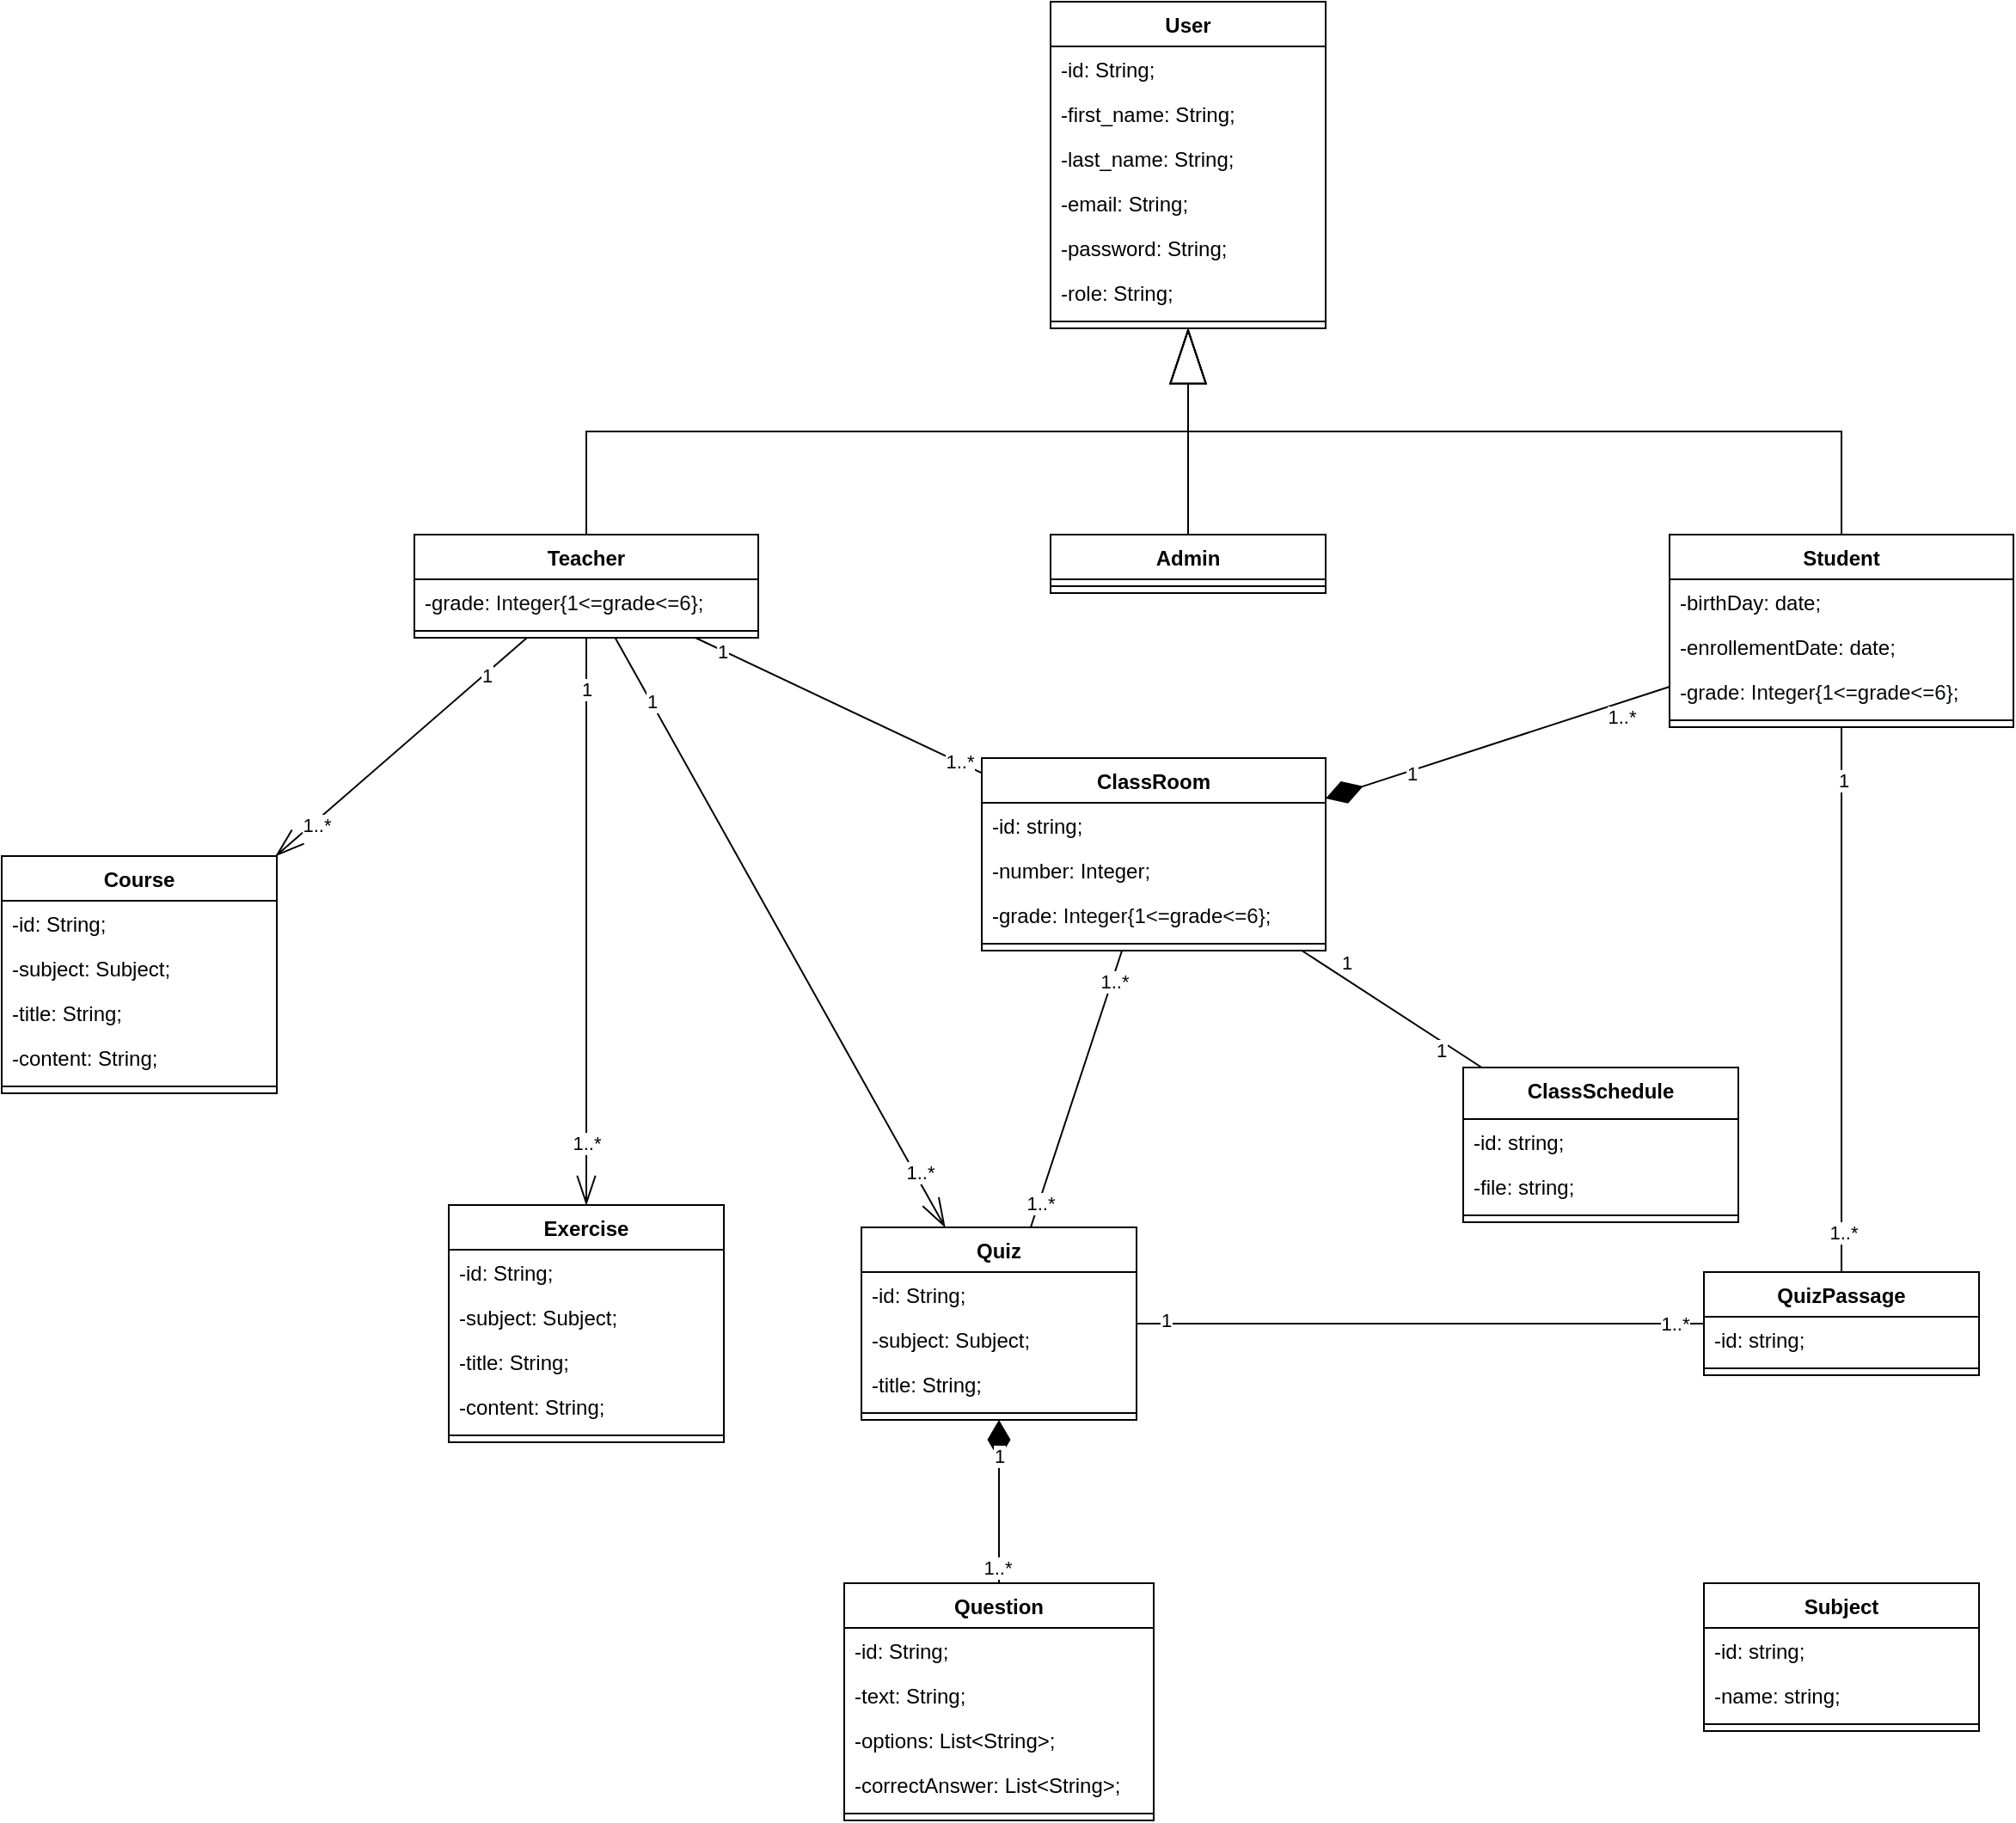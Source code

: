 <mxfile version="26.2.2">
  <diagram id="ZNLMa6NuQS9rF1U6yLBb" name="Class">
    <mxGraphModel dx="1871" dy="626" grid="1" gridSize="10" guides="1" tooltips="1" connect="1" arrows="1" fold="1" page="1" pageScale="1" pageWidth="827" pageHeight="1169" background="none" math="0" shadow="0">
      <root>
        <mxCell id="0" />
        <mxCell id="1" parent="0" />
        <mxCell id="Dh1BNLaKfbrA8YzyNQ19-1" value="User" style="swimlane;fontStyle=1;align=center;verticalAlign=top;childLayout=stackLayout;horizontal=1;startSize=26;horizontalStack=0;resizeParent=1;resizeParentMax=0;resizeLast=0;collapsible=1;marginBottom=0;whiteSpace=wrap;html=1;" parent="1" vertex="1">
          <mxGeometry y="40" width="160" height="190" as="geometry">
            <mxRectangle x="-90" y="130" width="70" height="30" as="alternateBounds" />
          </mxGeometry>
        </mxCell>
        <mxCell id="Dh1BNLaKfbrA8YzyNQ19-2" value="-id: String;" style="text;strokeColor=none;fillColor=none;align=left;verticalAlign=top;spacingLeft=4;spacingRight=4;overflow=hidden;rotatable=0;points=[[0,0.5],[1,0.5]];portConstraint=eastwest;whiteSpace=wrap;html=1;" parent="Dh1BNLaKfbrA8YzyNQ19-1" vertex="1">
          <mxGeometry y="26" width="160" height="26" as="geometry" />
        </mxCell>
        <mxCell id="Dh1BNLaKfbrA8YzyNQ19-5" value="-first_name: String;" style="text;strokeColor=none;fillColor=none;align=left;verticalAlign=top;spacingLeft=4;spacingRight=4;overflow=hidden;rotatable=0;points=[[0,0.5],[1,0.5]];portConstraint=eastwest;whiteSpace=wrap;html=1;" parent="Dh1BNLaKfbrA8YzyNQ19-1" vertex="1">
          <mxGeometry y="52" width="160" height="26" as="geometry" />
        </mxCell>
        <mxCell id="kmU5V4LMo54PiDcDn1i4-1" value="-last_name: String;" style="text;strokeColor=none;fillColor=none;align=left;verticalAlign=top;spacingLeft=4;spacingRight=4;overflow=hidden;rotatable=0;points=[[0,0.5],[1,0.5]];portConstraint=eastwest;whiteSpace=wrap;html=1;" parent="Dh1BNLaKfbrA8YzyNQ19-1" vertex="1">
          <mxGeometry y="78" width="160" height="26" as="geometry" />
        </mxCell>
        <mxCell id="kmU5V4LMo54PiDcDn1i4-2" value="-email: String;" style="text;strokeColor=none;fillColor=none;align=left;verticalAlign=top;spacingLeft=4;spacingRight=4;overflow=hidden;rotatable=0;points=[[0,0.5],[1,0.5]];portConstraint=eastwest;whiteSpace=wrap;html=1;" parent="Dh1BNLaKfbrA8YzyNQ19-1" vertex="1">
          <mxGeometry y="104" width="160" height="26" as="geometry" />
        </mxCell>
        <mxCell id="Dh1BNLaKfbrA8YzyNQ19-6" value="-password: String;" style="text;strokeColor=none;fillColor=none;align=left;verticalAlign=top;spacingLeft=4;spacingRight=4;overflow=hidden;rotatable=0;points=[[0,0.5],[1,0.5]];portConstraint=eastwest;whiteSpace=wrap;html=1;" parent="Dh1BNLaKfbrA8YzyNQ19-1" vertex="1">
          <mxGeometry y="130" width="160" height="26" as="geometry" />
        </mxCell>
        <mxCell id="Dh1BNLaKfbrA8YzyNQ19-7" value="-role: String;" style="text;strokeColor=none;fillColor=none;align=left;verticalAlign=top;spacingLeft=4;spacingRight=4;overflow=hidden;rotatable=0;points=[[0,0.5],[1,0.5]];portConstraint=eastwest;whiteSpace=wrap;html=1;" parent="Dh1BNLaKfbrA8YzyNQ19-1" vertex="1">
          <mxGeometry y="156" width="160" height="26" as="geometry" />
        </mxCell>
        <mxCell id="Dh1BNLaKfbrA8YzyNQ19-3" value="" style="line;strokeWidth=1;fillColor=none;align=left;verticalAlign=middle;spacingTop=-1;spacingLeft=3;spacingRight=3;rotatable=0;labelPosition=right;points=[];portConstraint=eastwest;strokeColor=inherit;" parent="Dh1BNLaKfbrA8YzyNQ19-1" vertex="1">
          <mxGeometry y="182" width="160" height="8" as="geometry" />
        </mxCell>
        <mxCell id="539YKd0gazJRQFYirJk1-3" style="rounded=0;orthogonalLoop=1;jettySize=auto;html=1;endArrow=none;endFill=0;" parent="1" source="vN_Mr8777Evo0_8Av_sA-1" target="vN_Mr8777Evo0_8Av_sA-65" edge="1">
          <mxGeometry relative="1" as="geometry" />
        </mxCell>
        <mxCell id="539YKd0gazJRQFYirJk1-4" value="1" style="edgeLabel;html=1;align=center;verticalAlign=middle;resizable=0;points=[];" parent="539YKd0gazJRQFYirJk1-3" vertex="1" connectable="0">
          <mxGeometry x="-0.815" y="-1" relative="1" as="geometry">
            <mxPoint as="offset" />
          </mxGeometry>
        </mxCell>
        <mxCell id="539YKd0gazJRQFYirJk1-5" value="1..*" style="edgeLabel;html=1;align=center;verticalAlign=middle;resizable=0;points=[];" parent="539YKd0gazJRQFYirJk1-3" vertex="1" connectable="0">
          <mxGeometry x="0.833" y="1" relative="1" as="geometry">
            <mxPoint as="offset" />
          </mxGeometry>
        </mxCell>
        <mxCell id="539YKd0gazJRQFYirJk1-7" style="rounded=0;orthogonalLoop=1;jettySize=auto;html=1;endArrow=openThin;endFill=0;endSize=15;" parent="1" source="vN_Mr8777Evo0_8Av_sA-1" target="vN_Mr8777Evo0_8Av_sA-33" edge="1">
          <mxGeometry relative="1" as="geometry" />
        </mxCell>
        <mxCell id="539YKd0gazJRQFYirJk1-14" value="1" style="edgeLabel;html=1;align=center;verticalAlign=middle;resizable=0;points=[];" parent="539YKd0gazJRQFYirJk1-7" vertex="1" connectable="0">
          <mxGeometry x="-0.79" y="1" relative="1" as="geometry">
            <mxPoint y="1" as="offset" />
          </mxGeometry>
        </mxCell>
        <mxCell id="539YKd0gazJRQFYirJk1-15" value="1..*" style="edgeLabel;html=1;align=center;verticalAlign=middle;resizable=0;points=[];" parent="539YKd0gazJRQFYirJk1-7" vertex="1" connectable="0">
          <mxGeometry x="0.821" y="3" relative="1" as="geometry">
            <mxPoint as="offset" />
          </mxGeometry>
        </mxCell>
        <mxCell id="VdvBMVLVdSBaLMed2xh4-1" style="rounded=0;orthogonalLoop=1;jettySize=auto;html=1;endArrow=openThin;endFill=0;endSize=15;" parent="1" source="vN_Mr8777Evo0_8Av_sA-1" target="vN_Mr8777Evo0_8Av_sA-27" edge="1">
          <mxGeometry relative="1" as="geometry" />
        </mxCell>
        <mxCell id="VdvBMVLVdSBaLMed2xh4-12" value="1" style="edgeLabel;html=1;align=center;verticalAlign=middle;resizable=0;points=[];" parent="VdvBMVLVdSBaLMed2xh4-1" vertex="1" connectable="0">
          <mxGeometry x="-0.819" relative="1" as="geometry">
            <mxPoint as="offset" />
          </mxGeometry>
        </mxCell>
        <mxCell id="VdvBMVLVdSBaLMed2xh4-13" value="1..*" style="edgeLabel;html=1;align=center;verticalAlign=middle;resizable=0;points=[];" parent="VdvBMVLVdSBaLMed2xh4-1" vertex="1" connectable="0">
          <mxGeometry x="0.778" relative="1" as="geometry">
            <mxPoint as="offset" />
          </mxGeometry>
        </mxCell>
        <mxCell id="VdvBMVLVdSBaLMed2xh4-2" style="rounded=0;orthogonalLoop=1;jettySize=auto;html=1;endArrow=openThin;endFill=0;startArrow=none;startFill=0;endSize=15;" parent="1" source="vN_Mr8777Evo0_8Av_sA-1" target="vN_Mr8777Evo0_8Av_sA-21" edge="1">
          <mxGeometry relative="1" as="geometry" />
        </mxCell>
        <mxCell id="VdvBMVLVdSBaLMed2xh4-10" value="1" style="edgeLabel;html=1;align=center;verticalAlign=middle;resizable=0;points=[];" parent="VdvBMVLVdSBaLMed2xh4-2" vertex="1" connectable="0">
          <mxGeometry x="-0.669" y="1" relative="1" as="geometry">
            <mxPoint as="offset" />
          </mxGeometry>
        </mxCell>
        <mxCell id="VdvBMVLVdSBaLMed2xh4-11" value="1..*" style="edgeLabel;html=1;align=center;verticalAlign=middle;resizable=0;points=[];" parent="VdvBMVLVdSBaLMed2xh4-2" vertex="1" connectable="0">
          <mxGeometry x="0.694" y="1" relative="1" as="geometry">
            <mxPoint as="offset" />
          </mxGeometry>
        </mxCell>
        <mxCell id="VdvBMVLVdSBaLMed2xh4-7" style="rounded=0;orthogonalLoop=1;jettySize=auto;html=1;edgeStyle=elbowEdgeStyle;elbow=vertical;endArrow=blockThin;endFill=0;endSize=30;" parent="1" source="vN_Mr8777Evo0_8Av_sA-1" target="Dh1BNLaKfbrA8YzyNQ19-1" edge="1">
          <mxGeometry relative="1" as="geometry" />
        </mxCell>
        <mxCell id="vN_Mr8777Evo0_8Av_sA-1" value="Teacher" style="swimlane;fontStyle=1;align=center;verticalAlign=top;childLayout=stackLayout;horizontal=1;startSize=26;horizontalStack=0;resizeParent=1;resizeParentMax=0;resizeLast=0;collapsible=1;marginBottom=0;whiteSpace=wrap;html=1;" parent="1" vertex="1">
          <mxGeometry x="-370" y="350" width="200" height="60" as="geometry">
            <mxRectangle x="-320" y="560" width="80" height="30" as="alternateBounds" />
          </mxGeometry>
        </mxCell>
        <mxCell id="vN_Mr8777Evo0_8Av_sA-2" value="&lt;font face=&quot;Helvetica&quot;&gt;-grade:&amp;nbsp;&lt;span style=&quot;color: rgb(12, 13, 14);&quot;&gt;Integer{1&amp;lt;=&lt;/span&gt;&lt;/font&gt;grade&lt;font face=&quot;Helvetica&quot;&gt;&lt;span style=&quot;color: rgb(12, 13, 14);&quot;&gt;&amp;lt;=6}&lt;/span&gt;;&lt;/font&gt;" style="text;strokeColor=none;fillColor=none;align=left;verticalAlign=top;spacingLeft=4;spacingRight=4;overflow=hidden;rotatable=0;points=[[0,0.5],[1,0.5]];portConstraint=eastwest;whiteSpace=wrap;html=1;" parent="vN_Mr8777Evo0_8Av_sA-1" vertex="1">
          <mxGeometry y="26" width="200" height="26" as="geometry" />
        </mxCell>
        <mxCell id="vN_Mr8777Evo0_8Av_sA-3" value="" style="line;strokeWidth=1;fillColor=none;align=left;verticalAlign=middle;spacingTop=-1;spacingLeft=3;spacingRight=3;rotatable=0;labelPosition=right;points=[];portConstraint=eastwest;strokeColor=inherit;" parent="vN_Mr8777Evo0_8Av_sA-1" vertex="1">
          <mxGeometry y="52" width="200" height="8" as="geometry" />
        </mxCell>
        <mxCell id="tNp2N3DPysvYmru-6BIt-1" style="rounded=0;orthogonalLoop=1;jettySize=auto;html=1;endArrow=diamondThin;endFill=1;endSize=20;" parent="1" source="vN_Mr8777Evo0_8Av_sA-9" target="vN_Mr8777Evo0_8Av_sA-65" edge="1">
          <mxGeometry relative="1" as="geometry" />
        </mxCell>
        <mxCell id="tNp2N3DPysvYmru-6BIt-2" value="1..*" style="edgeLabel;html=1;align=center;verticalAlign=middle;resizable=0;points=[];" parent="tNp2N3DPysvYmru-6BIt-1" vertex="1" connectable="0">
          <mxGeometry x="-0.625" y="1" relative="1" as="geometry">
            <mxPoint x="9" y="4" as="offset" />
          </mxGeometry>
        </mxCell>
        <mxCell id="tNp2N3DPysvYmru-6BIt-3" value="1" style="edgeLabel;html=1;align=center;verticalAlign=middle;resizable=0;points=[];" parent="tNp2N3DPysvYmru-6BIt-1" vertex="1" connectable="0">
          <mxGeometry x="0.5" relative="1" as="geometry">
            <mxPoint y="2" as="offset" />
          </mxGeometry>
        </mxCell>
        <mxCell id="539YKd0gazJRQFYirJk1-19" style="rounded=0;orthogonalLoop=1;jettySize=auto;html=1;endArrow=none;endFill=0;" parent="1" source="vN_Mr8777Evo0_8Av_sA-9" target="539YKd0gazJRQFYirJk1-8" edge="1">
          <mxGeometry relative="1" as="geometry" />
        </mxCell>
        <mxCell id="VdvBMVLVdSBaLMed2xh4-14" value="1" style="edgeLabel;html=1;align=center;verticalAlign=middle;resizable=0;points=[];" parent="539YKd0gazJRQFYirJk1-19" vertex="1" connectable="0">
          <mxGeometry x="-0.805" y="1" relative="1" as="geometry">
            <mxPoint as="offset" />
          </mxGeometry>
        </mxCell>
        <mxCell id="VdvBMVLVdSBaLMed2xh4-15" value="1..*" style="edgeLabel;html=1;align=center;verticalAlign=middle;resizable=0;points=[];" parent="539YKd0gazJRQFYirJk1-19" vertex="1" connectable="0">
          <mxGeometry x="0.852" y="1" relative="1" as="geometry">
            <mxPoint as="offset" />
          </mxGeometry>
        </mxCell>
        <mxCell id="VdvBMVLVdSBaLMed2xh4-9" style="rounded=0;orthogonalLoop=1;jettySize=auto;html=1;edgeStyle=elbowEdgeStyle;elbow=vertical;endArrow=blockThin;endFill=0;endSize=30;" parent="1" source="vN_Mr8777Evo0_8Av_sA-9" target="Dh1BNLaKfbrA8YzyNQ19-1" edge="1">
          <mxGeometry relative="1" as="geometry" />
        </mxCell>
        <mxCell id="vN_Mr8777Evo0_8Av_sA-9" value="Student" style="swimlane;fontStyle=1;align=center;verticalAlign=top;childLayout=stackLayout;horizontal=1;startSize=26;horizontalStack=0;resizeParent=1;resizeParentMax=0;resizeLast=0;collapsible=1;marginBottom=0;whiteSpace=wrap;html=1;" parent="1" vertex="1">
          <mxGeometry x="360" y="350" width="200" height="112" as="geometry">
            <mxRectangle x="360" y="500" width="80" height="30" as="alternateBounds" />
          </mxGeometry>
        </mxCell>
        <mxCell id="vN_Mr8777Evo0_8Av_sA-10" value="-birthDay: date;" style="text;strokeColor=none;fillColor=none;align=left;verticalAlign=top;spacingLeft=4;spacingRight=4;overflow=hidden;rotatable=0;points=[[0,0.5],[1,0.5]];portConstraint=eastwest;whiteSpace=wrap;html=1;" parent="vN_Mr8777Evo0_8Av_sA-9" vertex="1">
          <mxGeometry y="26" width="200" height="26" as="geometry" />
        </mxCell>
        <mxCell id="0XGi0xnHWkdu8ip8EBw5-6" value="-enrollementDate: date;" style="text;strokeColor=none;fillColor=none;align=left;verticalAlign=top;spacingLeft=4;spacingRight=4;overflow=hidden;rotatable=0;points=[[0,0.5],[1,0.5]];portConstraint=eastwest;whiteSpace=wrap;html=1;" parent="vN_Mr8777Evo0_8Av_sA-9" vertex="1">
          <mxGeometry y="52" width="200" height="26" as="geometry" />
        </mxCell>
        <mxCell id="0XGi0xnHWkdu8ip8EBw5-5" value="&lt;font face=&quot;Helvetica&quot;&gt;-grade:&amp;nbsp;&lt;span style=&quot;color: rgb(12, 13, 14);&quot;&gt;Integer{1&amp;lt;=&lt;/span&gt;&lt;/font&gt;grade&lt;font face=&quot;Helvetica&quot;&gt;&lt;span style=&quot;color: rgb(12, 13, 14);&quot;&gt;&amp;lt;=6}&lt;/span&gt;;&lt;/font&gt;" style="text;strokeColor=none;fillColor=none;align=left;verticalAlign=top;spacingLeft=4;spacingRight=4;overflow=hidden;rotatable=0;points=[[0,0.5],[1,0.5]];portConstraint=eastwest;whiteSpace=wrap;html=1;" parent="vN_Mr8777Evo0_8Av_sA-9" vertex="1">
          <mxGeometry y="78" width="200" height="26" as="geometry" />
        </mxCell>
        <mxCell id="vN_Mr8777Evo0_8Av_sA-11" value="" style="line;strokeWidth=1;fillColor=none;align=left;verticalAlign=middle;spacingTop=-1;spacingLeft=3;spacingRight=3;rotatable=0;labelPosition=right;points=[];portConstraint=eastwest;strokeColor=inherit;" parent="vN_Mr8777Evo0_8Av_sA-9" vertex="1">
          <mxGeometry y="104" width="200" height="8" as="geometry" />
        </mxCell>
        <mxCell id="VdvBMVLVdSBaLMed2xh4-8" style="rounded=0;orthogonalLoop=1;jettySize=auto;html=1;edgeStyle=elbowEdgeStyle;elbow=vertical;endArrow=blockThin;endFill=0;endSize=30;" parent="1" source="vN_Mr8777Evo0_8Av_sA-13" target="Dh1BNLaKfbrA8YzyNQ19-1" edge="1">
          <mxGeometry relative="1" as="geometry" />
        </mxCell>
        <mxCell id="vN_Mr8777Evo0_8Av_sA-13" value="Admin" style="swimlane;fontStyle=1;align=center;verticalAlign=top;childLayout=stackLayout;horizontal=1;startSize=26;horizontalStack=0;resizeParent=1;resizeParentMax=0;resizeLast=0;collapsible=1;marginBottom=0;whiteSpace=wrap;html=1;" parent="1" vertex="1">
          <mxGeometry y="350" width="160" height="34" as="geometry" />
        </mxCell>
        <mxCell id="vN_Mr8777Evo0_8Av_sA-15" value="" style="line;strokeWidth=1;fillColor=none;align=left;verticalAlign=middle;spacingTop=-1;spacingLeft=3;spacingRight=3;rotatable=0;labelPosition=right;points=[];portConstraint=eastwest;strokeColor=inherit;" parent="vN_Mr8777Evo0_8Av_sA-13" vertex="1">
          <mxGeometry y="26" width="160" height="8" as="geometry" />
        </mxCell>
        <mxCell id="vN_Mr8777Evo0_8Av_sA-21" value="Course" style="swimlane;fontStyle=1;align=center;verticalAlign=top;childLayout=stackLayout;horizontal=1;startSize=26;horizontalStack=0;resizeParent=1;resizeParentMax=0;resizeLast=0;collapsible=1;marginBottom=0;whiteSpace=wrap;html=1;" parent="1" vertex="1">
          <mxGeometry x="-610" y="537" width="160" height="138" as="geometry">
            <mxRectangle x="-240" y="280" width="80" height="30" as="alternateBounds" />
          </mxGeometry>
        </mxCell>
        <mxCell id="vN_Mr8777Evo0_8Av_sA-22" value="-id: String;" style="text;strokeColor=none;fillColor=none;align=left;verticalAlign=top;spacingLeft=4;spacingRight=4;overflow=hidden;rotatable=0;points=[[0,0.5],[1,0.5]];portConstraint=eastwest;whiteSpace=wrap;html=1;" parent="vN_Mr8777Evo0_8Av_sA-21" vertex="1">
          <mxGeometry y="26" width="160" height="26" as="geometry" />
        </mxCell>
        <mxCell id="vN_Mr8777Evo0_8Av_sA-53" value="-subject: Subject;" style="text;strokeColor=none;fillColor=none;align=left;verticalAlign=top;spacingLeft=4;spacingRight=4;overflow=hidden;rotatable=0;points=[[0,0.5],[1,0.5]];portConstraint=eastwest;whiteSpace=wrap;html=1;" parent="vN_Mr8777Evo0_8Av_sA-21" vertex="1">
          <mxGeometry y="52" width="160" height="26" as="geometry" />
        </mxCell>
        <mxCell id="vN_Mr8777Evo0_8Av_sA-25" value="-title: String;" style="text;strokeColor=none;fillColor=none;align=left;verticalAlign=top;spacingLeft=4;spacingRight=4;overflow=hidden;rotatable=0;points=[[0,0.5],[1,0.5]];portConstraint=eastwest;whiteSpace=wrap;html=1;" parent="vN_Mr8777Evo0_8Av_sA-21" vertex="1">
          <mxGeometry y="78" width="160" height="26" as="geometry" />
        </mxCell>
        <mxCell id="vN_Mr8777Evo0_8Av_sA-26" value="-content: String;" style="text;strokeColor=none;fillColor=none;align=left;verticalAlign=top;spacingLeft=4;spacingRight=4;overflow=hidden;rotatable=0;points=[[0,0.5],[1,0.5]];portConstraint=eastwest;whiteSpace=wrap;html=1;" parent="vN_Mr8777Evo0_8Av_sA-21" vertex="1">
          <mxGeometry y="104" width="160" height="26" as="geometry" />
        </mxCell>
        <mxCell id="vN_Mr8777Evo0_8Av_sA-23" value="" style="line;strokeWidth=1;fillColor=none;align=left;verticalAlign=middle;spacingTop=-1;spacingLeft=3;spacingRight=3;rotatable=0;labelPosition=right;points=[];portConstraint=eastwest;strokeColor=inherit;" parent="vN_Mr8777Evo0_8Av_sA-21" vertex="1">
          <mxGeometry y="130" width="160" height="8" as="geometry" />
        </mxCell>
        <mxCell id="vN_Mr8777Evo0_8Av_sA-27" value="Exercise" style="swimlane;fontStyle=1;align=center;verticalAlign=top;childLayout=stackLayout;horizontal=1;startSize=26;horizontalStack=0;resizeParent=1;resizeParentMax=0;resizeLast=0;collapsible=1;marginBottom=0;whiteSpace=wrap;html=1;" parent="1" vertex="1">
          <mxGeometry x="-350" y="740" width="160" height="138" as="geometry">
            <mxRectangle x="-240" y="480" width="90" height="30" as="alternateBounds" />
          </mxGeometry>
        </mxCell>
        <mxCell id="vN_Mr8777Evo0_8Av_sA-28" value="-id: String;" style="text;strokeColor=none;fillColor=none;align=left;verticalAlign=top;spacingLeft=4;spacingRight=4;overflow=hidden;rotatable=0;points=[[0,0.5],[1,0.5]];portConstraint=eastwest;whiteSpace=wrap;html=1;" parent="vN_Mr8777Evo0_8Av_sA-27" vertex="1">
          <mxGeometry y="26" width="160" height="26" as="geometry" />
        </mxCell>
        <mxCell id="vN_Mr8777Evo0_8Av_sA-54" value="-subject: Subject;" style="text;strokeColor=none;fillColor=none;align=left;verticalAlign=top;spacingLeft=4;spacingRight=4;overflow=hidden;rotatable=0;points=[[0,0.5],[1,0.5]];portConstraint=eastwest;whiteSpace=wrap;html=1;" parent="vN_Mr8777Evo0_8Av_sA-27" vertex="1">
          <mxGeometry y="52" width="160" height="26" as="geometry" />
        </mxCell>
        <mxCell id="vN_Mr8777Evo0_8Av_sA-29" value="-title: String;" style="text;strokeColor=none;fillColor=none;align=left;verticalAlign=top;spacingLeft=4;spacingRight=4;overflow=hidden;rotatable=0;points=[[0,0.5],[1,0.5]];portConstraint=eastwest;whiteSpace=wrap;html=1;" parent="vN_Mr8777Evo0_8Av_sA-27" vertex="1">
          <mxGeometry y="78" width="160" height="26" as="geometry" />
        </mxCell>
        <mxCell id="vN_Mr8777Evo0_8Av_sA-30" value="-content: String;" style="text;strokeColor=none;fillColor=none;align=left;verticalAlign=top;spacingLeft=4;spacingRight=4;overflow=hidden;rotatable=0;points=[[0,0.5],[1,0.5]];portConstraint=eastwest;whiteSpace=wrap;html=1;" parent="vN_Mr8777Evo0_8Av_sA-27" vertex="1">
          <mxGeometry y="104" width="160" height="26" as="geometry" />
        </mxCell>
        <mxCell id="vN_Mr8777Evo0_8Av_sA-31" value="" style="line;strokeWidth=1;fillColor=none;align=left;verticalAlign=middle;spacingTop=-1;spacingLeft=3;spacingRight=3;rotatable=0;labelPosition=right;points=[];portConstraint=eastwest;strokeColor=inherit;" parent="vN_Mr8777Evo0_8Av_sA-27" vertex="1">
          <mxGeometry y="130" width="160" height="8" as="geometry" />
        </mxCell>
        <mxCell id="539YKd0gazJRQFYirJk1-16" style="rounded=0;orthogonalLoop=1;jettySize=auto;html=1;endArrow=none;endFill=0;" parent="1" source="vN_Mr8777Evo0_8Av_sA-33" target="vN_Mr8777Evo0_8Av_sA-65" edge="1">
          <mxGeometry relative="1" as="geometry" />
        </mxCell>
        <mxCell id="539YKd0gazJRQFYirJk1-17" value="1..*" style="edgeLabel;html=1;align=center;verticalAlign=middle;resizable=0;points=[];" parent="539YKd0gazJRQFYirJk1-16" vertex="1" connectable="0">
          <mxGeometry x="-0.823" y="-1" relative="1" as="geometry">
            <mxPoint as="offset" />
          </mxGeometry>
        </mxCell>
        <mxCell id="539YKd0gazJRQFYirJk1-18" value="1..*" style="edgeLabel;html=1;align=center;verticalAlign=middle;resizable=0;points=[];" parent="539YKd0gazJRQFYirJk1-16" vertex="1" connectable="0">
          <mxGeometry x="0.789" y="-1" relative="1" as="geometry">
            <mxPoint as="offset" />
          </mxGeometry>
        </mxCell>
        <mxCell id="539YKd0gazJRQFYirJk1-20" style="rounded=0;orthogonalLoop=1;jettySize=auto;html=1;endArrow=none;endFill=0;" parent="1" source="vN_Mr8777Evo0_8Av_sA-33" target="539YKd0gazJRQFYirJk1-8" edge="1">
          <mxGeometry relative="1" as="geometry" />
        </mxCell>
        <mxCell id="VdvBMVLVdSBaLMed2xh4-16" value="1" style="edgeLabel;html=1;align=center;verticalAlign=middle;resizable=0;points=[];" parent="539YKd0gazJRQFYirJk1-20" vertex="1" connectable="0">
          <mxGeometry x="-0.901" y="2" relative="1" as="geometry">
            <mxPoint as="offset" />
          </mxGeometry>
        </mxCell>
        <mxCell id="VdvBMVLVdSBaLMed2xh4-17" value="1..*" style="edgeLabel;html=1;align=center;verticalAlign=middle;resizable=0;points=[];" parent="539YKd0gazJRQFYirJk1-20" vertex="1" connectable="0">
          <mxGeometry x="0.896" relative="1" as="geometry">
            <mxPoint as="offset" />
          </mxGeometry>
        </mxCell>
        <mxCell id="vN_Mr8777Evo0_8Av_sA-33" value="Quiz" style="swimlane;fontStyle=1;align=center;verticalAlign=top;childLayout=stackLayout;horizontal=1;startSize=26;horizontalStack=0;resizeParent=1;resizeParentMax=0;resizeLast=0;collapsible=1;marginBottom=0;whiteSpace=wrap;html=1;" parent="1" vertex="1">
          <mxGeometry x="-110" y="753" width="160" height="112" as="geometry">
            <mxRectangle x="40" y="720" width="70" height="30" as="alternateBounds" />
          </mxGeometry>
        </mxCell>
        <mxCell id="vN_Mr8777Evo0_8Av_sA-34" value="-id: String;" style="text;strokeColor=none;fillColor=none;align=left;verticalAlign=top;spacingLeft=4;spacingRight=4;overflow=hidden;rotatable=0;points=[[0,0.5],[1,0.5]];portConstraint=eastwest;whiteSpace=wrap;html=1;" parent="vN_Mr8777Evo0_8Av_sA-33" vertex="1">
          <mxGeometry y="26" width="160" height="26" as="geometry" />
        </mxCell>
        <mxCell id="vN_Mr8777Evo0_8Av_sA-55" value="-subject: Subject;" style="text;strokeColor=none;fillColor=none;align=left;verticalAlign=top;spacingLeft=4;spacingRight=4;overflow=hidden;rotatable=0;points=[[0,0.5],[1,0.5]];portConstraint=eastwest;whiteSpace=wrap;html=1;" parent="vN_Mr8777Evo0_8Av_sA-33" vertex="1">
          <mxGeometry y="52" width="160" height="26" as="geometry" />
        </mxCell>
        <mxCell id="vN_Mr8777Evo0_8Av_sA-35" value="-title: String;" style="text;strokeColor=none;fillColor=none;align=left;verticalAlign=top;spacingLeft=4;spacingRight=4;overflow=hidden;rotatable=0;points=[[0,0.5],[1,0.5]];portConstraint=eastwest;whiteSpace=wrap;html=1;" parent="vN_Mr8777Evo0_8Av_sA-33" vertex="1">
          <mxGeometry y="78" width="160" height="26" as="geometry" />
        </mxCell>
        <mxCell id="vN_Mr8777Evo0_8Av_sA-37" value="" style="line;strokeWidth=1;fillColor=none;align=left;verticalAlign=middle;spacingTop=-1;spacingLeft=3;spacingRight=3;rotatable=0;labelPosition=right;points=[];portConstraint=eastwest;strokeColor=inherit;" parent="vN_Mr8777Evo0_8Av_sA-33" vertex="1">
          <mxGeometry y="104" width="160" height="8" as="geometry" />
        </mxCell>
        <mxCell id="539YKd0gazJRQFYirJk1-2" style="rounded=0;orthogonalLoop=1;jettySize=auto;html=1;endArrow=diamondThin;endFill=1;endSize=20;" parent="1" source="vN_Mr8777Evo0_8Av_sA-39" target="vN_Mr8777Evo0_8Av_sA-33" edge="1">
          <mxGeometry relative="1" as="geometry" />
        </mxCell>
        <mxCell id="539YKd0gazJRQFYirJk1-12" value="1" style="edgeLabel;html=1;align=center;verticalAlign=middle;resizable=0;points=[];" parent="539YKd0gazJRQFYirJk1-2" vertex="1" connectable="0">
          <mxGeometry x="0.553" relative="1" as="geometry">
            <mxPoint as="offset" />
          </mxGeometry>
        </mxCell>
        <mxCell id="539YKd0gazJRQFYirJk1-13" value="1..*" style="edgeLabel;html=1;align=center;verticalAlign=middle;resizable=0;points=[];" parent="539YKd0gazJRQFYirJk1-2" vertex="1" connectable="0">
          <mxGeometry x="-0.813" y="1" relative="1" as="geometry">
            <mxPoint as="offset" />
          </mxGeometry>
        </mxCell>
        <mxCell id="vN_Mr8777Evo0_8Av_sA-39" value="Question" style="swimlane;fontStyle=1;align=center;verticalAlign=top;childLayout=stackLayout;horizontal=1;startSize=26;horizontalStack=0;resizeParent=1;resizeParentMax=0;resizeLast=0;collapsible=1;marginBottom=0;whiteSpace=wrap;html=1;" parent="1" vertex="1">
          <mxGeometry x="-120" y="960" width="180" height="138" as="geometry">
            <mxRectangle x="40" y="1000" width="90" height="30" as="alternateBounds" />
          </mxGeometry>
        </mxCell>
        <mxCell id="vN_Mr8777Evo0_8Av_sA-40" value="-id: String;" style="text;strokeColor=none;fillColor=none;align=left;verticalAlign=top;spacingLeft=4;spacingRight=4;overflow=hidden;rotatable=0;points=[[0,0.5],[1,0.5]];portConstraint=eastwest;whiteSpace=wrap;html=1;" parent="vN_Mr8777Evo0_8Av_sA-39" vertex="1">
          <mxGeometry y="26" width="180" height="26" as="geometry" />
        </mxCell>
        <mxCell id="vN_Mr8777Evo0_8Av_sA-41" value="-text: String;" style="text;strokeColor=none;fillColor=none;align=left;verticalAlign=top;spacingLeft=4;spacingRight=4;overflow=hidden;rotatable=0;points=[[0,0.5],[1,0.5]];portConstraint=eastwest;whiteSpace=wrap;html=1;" parent="vN_Mr8777Evo0_8Av_sA-39" vertex="1">
          <mxGeometry y="52" width="180" height="26" as="geometry" />
        </mxCell>
        <mxCell id="vN_Mr8777Evo0_8Av_sA-45" value="-options: List&amp;lt;String&amp;gt;;" style="text;strokeColor=none;fillColor=none;align=left;verticalAlign=top;spacingLeft=4;spacingRight=4;overflow=hidden;rotatable=0;points=[[0,0.5],[1,0.5]];portConstraint=eastwest;whiteSpace=wrap;html=1;" parent="vN_Mr8777Evo0_8Av_sA-39" vertex="1">
          <mxGeometry y="78" width="180" height="26" as="geometry" />
        </mxCell>
        <mxCell id="vN_Mr8777Evo0_8Av_sA-42" value="-correctAnswer: List&amp;lt;String&amp;gt;;" style="text;strokeColor=none;fillColor=none;align=left;verticalAlign=top;spacingLeft=4;spacingRight=4;overflow=hidden;rotatable=0;points=[[0,0.5],[1,0.5]];portConstraint=eastwest;whiteSpace=wrap;html=1;" parent="vN_Mr8777Evo0_8Av_sA-39" vertex="1">
          <mxGeometry y="104" width="180" height="26" as="geometry" />
        </mxCell>
        <mxCell id="vN_Mr8777Evo0_8Av_sA-43" value="" style="line;strokeWidth=1;fillColor=none;align=left;verticalAlign=middle;spacingTop=-1;spacingLeft=3;spacingRight=3;rotatable=0;labelPosition=right;points=[];portConstraint=eastwest;strokeColor=inherit;" parent="vN_Mr8777Evo0_8Av_sA-39" vertex="1">
          <mxGeometry y="130" width="180" height="8" as="geometry" />
        </mxCell>
        <mxCell id="vN_Mr8777Evo0_8Av_sA-57" value="Subject" style="swimlane;fontStyle=1;align=center;verticalAlign=top;childLayout=stackLayout;horizontal=1;startSize=26;horizontalStack=0;resizeParent=1;resizeParentMax=0;resizeLast=0;collapsible=1;marginBottom=0;whiteSpace=wrap;html=1;" parent="1" vertex="1">
          <mxGeometry x="380" y="960" width="160" height="86" as="geometry" />
        </mxCell>
        <mxCell id="vN_Mr8777Evo0_8Av_sA-58" value="-id: string;" style="text;strokeColor=none;fillColor=none;align=left;verticalAlign=top;spacingLeft=4;spacingRight=4;overflow=hidden;rotatable=0;points=[[0,0.5],[1,0.5]];portConstraint=eastwest;whiteSpace=wrap;html=1;" parent="vN_Mr8777Evo0_8Av_sA-57" vertex="1">
          <mxGeometry y="26" width="160" height="26" as="geometry" />
        </mxCell>
        <mxCell id="0XGi0xnHWkdu8ip8EBw5-2" value="-name: string;" style="text;strokeColor=none;fillColor=none;align=left;verticalAlign=top;spacingLeft=4;spacingRight=4;overflow=hidden;rotatable=0;points=[[0,0.5],[1,0.5]];portConstraint=eastwest;whiteSpace=wrap;html=1;" parent="vN_Mr8777Evo0_8Av_sA-57" vertex="1">
          <mxGeometry y="52" width="160" height="26" as="geometry" />
        </mxCell>
        <mxCell id="vN_Mr8777Evo0_8Av_sA-59" value="" style="line;strokeWidth=1;fillColor=none;align=left;verticalAlign=middle;spacingTop=-1;spacingLeft=3;spacingRight=3;rotatable=0;labelPosition=right;points=[];portConstraint=eastwest;strokeColor=inherit;" parent="vN_Mr8777Evo0_8Av_sA-57" vertex="1">
          <mxGeometry y="78" width="160" height="8" as="geometry" />
        </mxCell>
        <mxCell id="vN_Mr8777Evo0_8Av_sA-61" value="ClassSchedule" style="swimlane;fontStyle=1;align=center;verticalAlign=top;childLayout=stackLayout;horizontal=1;startSize=30;horizontalStack=0;resizeParent=1;resizeParentMax=0;resizeLast=0;collapsible=1;marginBottom=0;whiteSpace=wrap;html=1;" parent="1" vertex="1">
          <mxGeometry x="240" y="660" width="160" height="90" as="geometry">
            <mxRectangle x="40" y="540" width="90" height="30" as="alternateBounds" />
          </mxGeometry>
        </mxCell>
        <mxCell id="vN_Mr8777Evo0_8Av_sA-62" value="-id: string;" style="text;strokeColor=none;fillColor=none;align=left;verticalAlign=top;spacingLeft=4;spacingRight=4;overflow=hidden;rotatable=0;points=[[0,0.5],[1,0.5]];portConstraint=eastwest;whiteSpace=wrap;html=1;" parent="vN_Mr8777Evo0_8Av_sA-61" vertex="1">
          <mxGeometry y="30" width="160" height="26" as="geometry" />
        </mxCell>
        <mxCell id="0XGi0xnHWkdu8ip8EBw5-1" value="-file: string;" style="text;strokeColor=none;fillColor=none;align=left;verticalAlign=top;spacingLeft=4;spacingRight=4;overflow=hidden;rotatable=0;points=[[0,0.5],[1,0.5]];portConstraint=eastwest;whiteSpace=wrap;html=1;" parent="vN_Mr8777Evo0_8Av_sA-61" vertex="1">
          <mxGeometry y="56" width="160" height="26" as="geometry" />
        </mxCell>
        <mxCell id="vN_Mr8777Evo0_8Av_sA-63" value="" style="line;strokeWidth=1;fillColor=none;align=left;verticalAlign=middle;spacingTop=-1;spacingLeft=3;spacingRight=3;rotatable=0;labelPosition=right;points=[];portConstraint=eastwest;strokeColor=inherit;" parent="vN_Mr8777Evo0_8Av_sA-61" vertex="1">
          <mxGeometry y="82" width="160" height="8" as="geometry" />
        </mxCell>
        <mxCell id="tNp2N3DPysvYmru-6BIt-4" style="rounded=0;orthogonalLoop=1;jettySize=auto;html=1;endArrow=none;endFill=0;startArrow=none;startFill=0;startSize=20;" parent="1" source="vN_Mr8777Evo0_8Av_sA-65" target="vN_Mr8777Evo0_8Av_sA-61" edge="1">
          <mxGeometry relative="1" as="geometry" />
        </mxCell>
        <mxCell id="tNp2N3DPysvYmru-6BIt-5" value="1" style="edgeLabel;html=1;align=center;verticalAlign=middle;resizable=0;points=[];" parent="tNp2N3DPysvYmru-6BIt-4" vertex="1" connectable="0">
          <mxGeometry x="0.726" y="1" relative="1" as="geometry">
            <mxPoint x="-10" as="offset" />
          </mxGeometry>
        </mxCell>
        <mxCell id="tNp2N3DPysvYmru-6BIt-6" value="1" style="edgeLabel;html=1;align=center;verticalAlign=middle;resizable=0;points=[];" parent="tNp2N3DPysvYmru-6BIt-4" vertex="1" connectable="0">
          <mxGeometry x="-0.81" relative="1" as="geometry">
            <mxPoint x="16" as="offset" />
          </mxGeometry>
        </mxCell>
        <mxCell id="vN_Mr8777Evo0_8Av_sA-65" value="ClassRoom" style="swimlane;fontStyle=1;align=center;verticalAlign=top;childLayout=stackLayout;horizontal=1;startSize=26;horizontalStack=0;resizeParent=1;resizeParentMax=0;resizeLast=0;collapsible=1;marginBottom=0;whiteSpace=wrap;html=1;" parent="1" vertex="1">
          <mxGeometry x="-40" y="480" width="200" height="112" as="geometry">
            <mxRectangle x="20" y="450" width="100" height="30" as="alternateBounds" />
          </mxGeometry>
        </mxCell>
        <mxCell id="vN_Mr8777Evo0_8Av_sA-66" value="-id: string;" style="text;strokeColor=none;fillColor=none;align=left;verticalAlign=top;spacingLeft=4;spacingRight=4;overflow=hidden;rotatable=0;points=[[0,0.5],[1,0.5]];portConstraint=eastwest;whiteSpace=wrap;html=1;" parent="vN_Mr8777Evo0_8Av_sA-65" vertex="1">
          <mxGeometry y="26" width="200" height="26" as="geometry" />
        </mxCell>
        <mxCell id="0XGi0xnHWkdu8ip8EBw5-4" value="-number: Integer;" style="text;strokeColor=none;fillColor=none;align=left;verticalAlign=top;spacingLeft=4;spacingRight=4;overflow=hidden;rotatable=0;points=[[0,0.5],[1,0.5]];portConstraint=eastwest;whiteSpace=wrap;html=1;" parent="vN_Mr8777Evo0_8Av_sA-65" vertex="1">
          <mxGeometry y="52" width="200" height="26" as="geometry" />
        </mxCell>
        <mxCell id="0XGi0xnHWkdu8ip8EBw5-3" value="&lt;font face=&quot;Helvetica&quot;&gt;-grade:&amp;nbsp;&lt;span style=&quot;color: rgb(12, 13, 14);&quot;&gt;Integer{1&amp;lt;=&lt;/span&gt;&lt;/font&gt;grade&lt;font face=&quot;Helvetica&quot;&gt;&lt;span style=&quot;color: rgb(12, 13, 14);&quot;&gt;&amp;lt;=6}&lt;/span&gt;;&lt;/font&gt;" style="text;strokeColor=none;fillColor=none;align=left;verticalAlign=top;spacingLeft=4;spacingRight=4;overflow=hidden;rotatable=0;points=[[0,0.5],[1,0.5]];portConstraint=eastwest;whiteSpace=wrap;html=1;" parent="vN_Mr8777Evo0_8Av_sA-65" vertex="1">
          <mxGeometry y="78" width="200" height="26" as="geometry" />
        </mxCell>
        <mxCell id="vN_Mr8777Evo0_8Av_sA-67" value="" style="line;strokeWidth=1;fillColor=none;align=left;verticalAlign=middle;spacingTop=-1;spacingLeft=3;spacingRight=3;rotatable=0;labelPosition=right;points=[];portConstraint=eastwest;strokeColor=inherit;" parent="vN_Mr8777Evo0_8Av_sA-65" vertex="1">
          <mxGeometry y="104" width="200" height="8" as="geometry" />
        </mxCell>
        <mxCell id="539YKd0gazJRQFYirJk1-8" value="QuizPassage" style="swimlane;fontStyle=1;align=center;verticalAlign=top;childLayout=stackLayout;horizontal=1;startSize=26;horizontalStack=0;resizeParent=1;resizeParentMax=0;resizeLast=0;collapsible=1;marginBottom=0;whiteSpace=wrap;html=1;" parent="1" vertex="1">
          <mxGeometry x="380" y="779" width="160" height="60" as="geometry">
            <mxRectangle x="360" y="720" width="110" height="30" as="alternateBounds" />
          </mxGeometry>
        </mxCell>
        <mxCell id="539YKd0gazJRQFYirJk1-9" value="-id: string;" style="text;strokeColor=none;fillColor=none;align=left;verticalAlign=top;spacingLeft=4;spacingRight=4;overflow=hidden;rotatable=0;points=[[0,0.5],[1,0.5]];portConstraint=eastwest;whiteSpace=wrap;html=1;" parent="539YKd0gazJRQFYirJk1-8" vertex="1">
          <mxGeometry y="26" width="160" height="26" as="geometry" />
        </mxCell>
        <mxCell id="539YKd0gazJRQFYirJk1-11" value="" style="line;strokeWidth=1;fillColor=none;align=left;verticalAlign=middle;spacingTop=-1;spacingLeft=3;spacingRight=3;rotatable=0;labelPosition=right;points=[];portConstraint=eastwest;strokeColor=inherit;" parent="539YKd0gazJRQFYirJk1-8" vertex="1">
          <mxGeometry y="52" width="160" height="8" as="geometry" />
        </mxCell>
      </root>
    </mxGraphModel>
  </diagram>
</mxfile>

